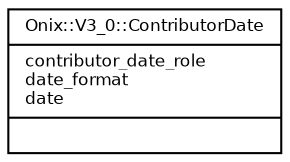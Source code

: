 digraph G {
  fontname = "Bitstream Vera Sans"
  fontsize = 8

  node [
    fontname = "Bitstream Vera Sans"
    fontsize = 8
    shape = "record"
  ]

  edge [
    fontname = "Bitstream Vera Sans"
    fontsize = 8
  ]

  ContributorDate [
    label = "{Onix::V3_0::ContributorDate\l|contributor_date_role\ldate_format\ldate\l|\l}"
  ]




}
